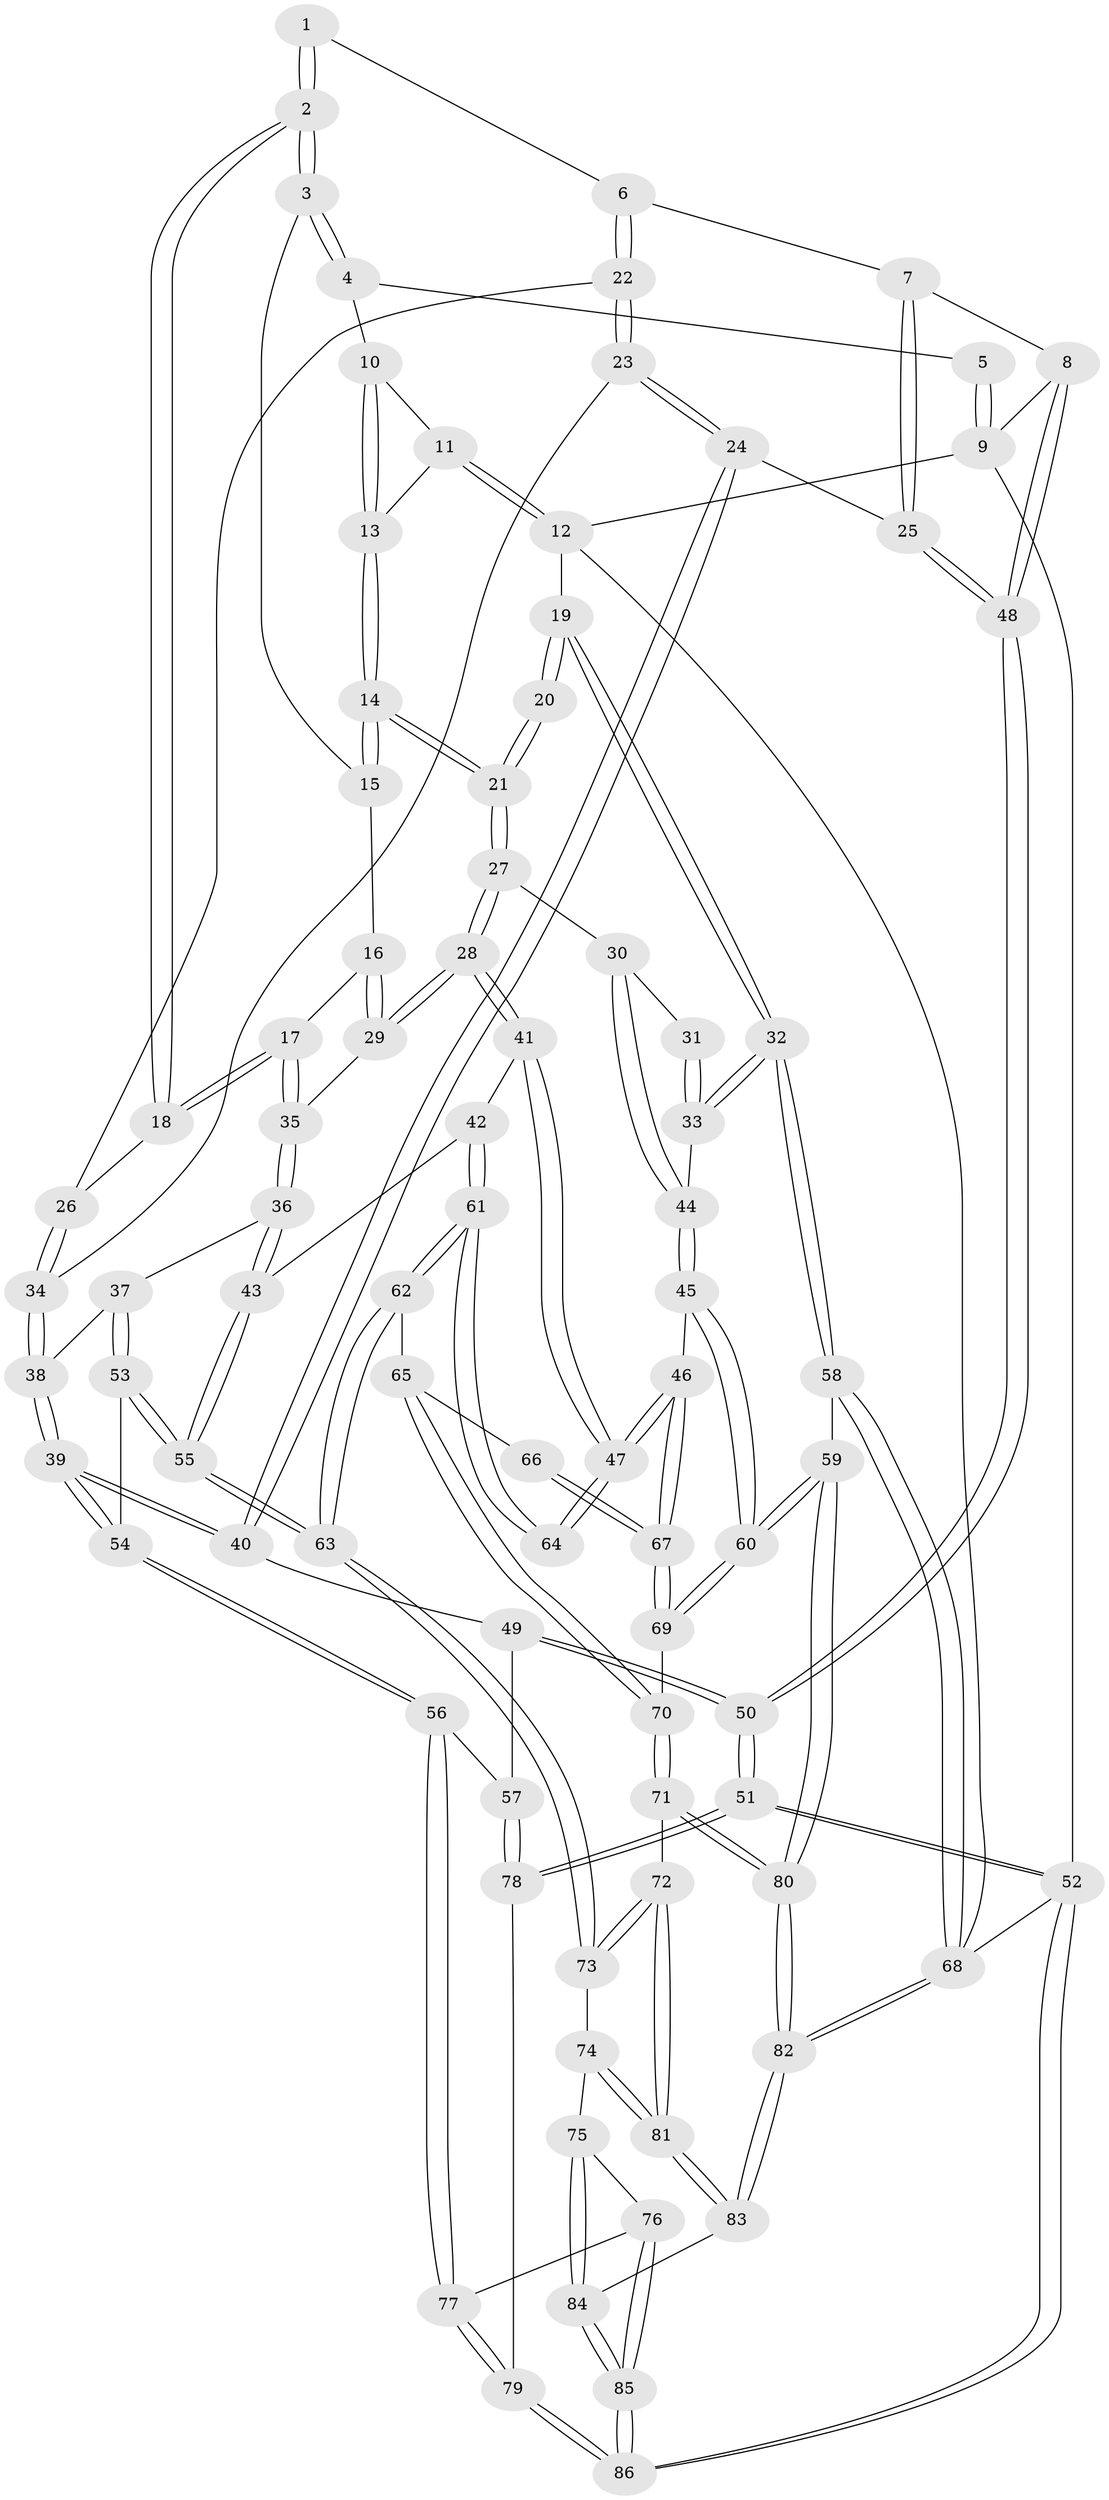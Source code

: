 // coarse degree distribution, {5: 0.05714285714285714, 3: 0.34285714285714286, 4: 0.5428571428571428, 2: 0.02857142857142857, 6: 0.02857142857142857}
// Generated by graph-tools (version 1.1) at 2025/38/03/04/25 23:38:25]
// undirected, 86 vertices, 212 edges
graph export_dot {
  node [color=gray90,style=filled];
  1 [pos="+0.22821405068507708+0.09861625858715804"];
  2 [pos="+0.3879936250127762+0.15150747884586022"];
  3 [pos="+0.5189351380102163+0"];
  4 [pos="+0.5153824633007815+0"];
  5 [pos="+0.18567096994601967+0"];
  6 [pos="+0.16238068281399107+0.17842685078157364"];
  7 [pos="+0.05155556709676321+0.14637531103442294"];
  8 [pos="+0+0"];
  9 [pos="+0+0"];
  10 [pos="+0.9054729625044637+0"];
  11 [pos="+1+0"];
  12 [pos="+1+0"];
  13 [pos="+0.7597517694773979+0.14030607339182885"];
  14 [pos="+0.7505471467424358+0.16013995323204322"];
  15 [pos="+0.6007155916410486+0.038826280234638355"];
  16 [pos="+0.5586054392307617+0.2208637178670886"];
  17 [pos="+0.48265093319253466+0.2513857409871154"];
  18 [pos="+0.38531706473744815+0.17818510765132292"];
  19 [pos="+1+0"];
  20 [pos="+1+0.11016945608141385"];
  21 [pos="+0.7730951524539806+0.1925320074077343"];
  22 [pos="+0.17311918560432793+0.19516547441506346"];
  23 [pos="+0.18771273414574977+0.26558572420045545"];
  24 [pos="+0.16060784144121987+0.3930469782932147"];
  25 [pos="+0.1366404259571787+0.3797660103149974"];
  26 [pos="+0.37147427260267196+0.19577499206717966"];
  27 [pos="+0.7570542224336854+0.3003425252978551"];
  28 [pos="+0.7531945607099931+0.30311619592111655"];
  29 [pos="+0.6116143953145234+0.2752885526242712"];
  30 [pos="+0.7655057431649271+0.3054020727116606"];
  31 [pos="+0.9557889459005908+0.2642347887658786"];
  32 [pos="+1+0.5052478319880722"];
  33 [pos="+0.9721108752638773+0.4387706961537575"];
  34 [pos="+0.34793274262253043+0.2539840732853465"];
  35 [pos="+0.5012214024274945+0.35439086835336525"];
  36 [pos="+0.480975087940388+0.4405850341958258"];
  37 [pos="+0.39046191725865753+0.4299123033635341"];
  38 [pos="+0.3426417742447801+0.4230540072667605"];
  39 [pos="+0.26342437530972007+0.4599168106006023"];
  40 [pos="+0.16227609120336908+0.39625363167485855"];
  41 [pos="+0.6785517822515611+0.42234057881619114"];
  42 [pos="+0.5177103049540552+0.4595327628141281"];
  43 [pos="+0.4936868649440435+0.4510668095774233"];
  44 [pos="+0.944099708164125+0.43582027389743117"];
  45 [pos="+0.7915934743137764+0.5674797658551567"];
  46 [pos="+0.7751562882394643+0.5641674221882776"];
  47 [pos="+0.7265962915656381+0.5228451480919123"];
  48 [pos="+0+0.21846243761241643"];
  49 [pos="+0.026676201625866196+0.5078684325767824"];
  50 [pos="+0+0.5391019423331808"];
  51 [pos="+0+0.7612359482808603"];
  52 [pos="+0+1"];
  53 [pos="+0.39778825889397446+0.6603243595574141"];
  54 [pos="+0.24901121218672684+0.5719101898530482"];
  55 [pos="+0.41675193461092214+0.6725770115888444"];
  56 [pos="+0.19479795844935713+0.6374017012718317"];
  57 [pos="+0.15048272376867391+0.6459968661896602"];
  58 [pos="+1+0.6513334736107967"];
  59 [pos="+0.9110890679158955+0.749276103674114"];
  60 [pos="+0.8902595750004685+0.7277980306232736"];
  61 [pos="+0.5452398665697344+0.521888784006524"];
  62 [pos="+0.5708346112066803+0.6156296134159216"];
  63 [pos="+0.41867300876574665+0.6761904111875643"];
  64 [pos="+0.6663376997328168+0.5644176297777531"];
  65 [pos="+0.5902166191452903+0.6334073539734578"];
  66 [pos="+0.6632152155108909+0.5690426193671574"];
  67 [pos="+0.6858694089319592+0.6694948162560083"];
  68 [pos="+1+1"];
  69 [pos="+0.6786307772660807+0.6806638284527454"];
  70 [pos="+0.6315890390179183+0.7107771203813199"];
  71 [pos="+0.6259152197696597+0.734837836858399"];
  72 [pos="+0.591124161004301+0.7565996646052622"];
  73 [pos="+0.42252472855428547+0.7136678542855432"];
  74 [pos="+0.42072446330390884+0.717065276303604"];
  75 [pos="+0.36800791233421093+0.7729684023485941"];
  76 [pos="+0.26395448732389853+0.7895893860087688"];
  77 [pos="+0.25928065647910414+0.7873698370838472"];
  78 [pos="+0.01623433771481412+0.7375523196756985"];
  79 [pos="+0.1466136654629979+0.8509049469338427"];
  80 [pos="+0.8134388623072818+0.8987130722833324"];
  81 [pos="+0.5283657222492857+0.9158869550234698"];
  82 [pos="+0.7802757396807809+1"];
  83 [pos="+0.5044400729435361+1"];
  84 [pos="+0.4788354338554198+1"];
  85 [pos="+0.33877205870866217+1"];
  86 [pos="+0.1164610000227236+1"];
  1 -- 2;
  1 -- 2;
  1 -- 6;
  2 -- 3;
  2 -- 3;
  2 -- 18;
  2 -- 18;
  3 -- 4;
  3 -- 4;
  3 -- 15;
  4 -- 5;
  4 -- 10;
  5 -- 9;
  5 -- 9;
  6 -- 7;
  6 -- 22;
  6 -- 22;
  7 -- 8;
  7 -- 25;
  7 -- 25;
  8 -- 9;
  8 -- 48;
  8 -- 48;
  9 -- 12;
  9 -- 52;
  10 -- 11;
  10 -- 13;
  10 -- 13;
  11 -- 12;
  11 -- 12;
  11 -- 13;
  12 -- 19;
  12 -- 68;
  13 -- 14;
  13 -- 14;
  14 -- 15;
  14 -- 15;
  14 -- 21;
  14 -- 21;
  15 -- 16;
  16 -- 17;
  16 -- 29;
  16 -- 29;
  17 -- 18;
  17 -- 18;
  17 -- 35;
  17 -- 35;
  18 -- 26;
  19 -- 20;
  19 -- 20;
  19 -- 32;
  19 -- 32;
  20 -- 21;
  20 -- 21;
  21 -- 27;
  21 -- 27;
  22 -- 23;
  22 -- 23;
  22 -- 26;
  23 -- 24;
  23 -- 24;
  23 -- 34;
  24 -- 25;
  24 -- 40;
  24 -- 40;
  25 -- 48;
  25 -- 48;
  26 -- 34;
  26 -- 34;
  27 -- 28;
  27 -- 28;
  27 -- 30;
  28 -- 29;
  28 -- 29;
  28 -- 41;
  28 -- 41;
  29 -- 35;
  30 -- 31;
  30 -- 44;
  30 -- 44;
  31 -- 33;
  31 -- 33;
  32 -- 33;
  32 -- 33;
  32 -- 58;
  32 -- 58;
  33 -- 44;
  34 -- 38;
  34 -- 38;
  35 -- 36;
  35 -- 36;
  36 -- 37;
  36 -- 43;
  36 -- 43;
  37 -- 38;
  37 -- 53;
  37 -- 53;
  38 -- 39;
  38 -- 39;
  39 -- 40;
  39 -- 40;
  39 -- 54;
  39 -- 54;
  40 -- 49;
  41 -- 42;
  41 -- 47;
  41 -- 47;
  42 -- 43;
  42 -- 61;
  42 -- 61;
  43 -- 55;
  43 -- 55;
  44 -- 45;
  44 -- 45;
  45 -- 46;
  45 -- 60;
  45 -- 60;
  46 -- 47;
  46 -- 47;
  46 -- 67;
  46 -- 67;
  47 -- 64;
  47 -- 64;
  48 -- 50;
  48 -- 50;
  49 -- 50;
  49 -- 50;
  49 -- 57;
  50 -- 51;
  50 -- 51;
  51 -- 52;
  51 -- 52;
  51 -- 78;
  51 -- 78;
  52 -- 86;
  52 -- 86;
  52 -- 68;
  53 -- 54;
  53 -- 55;
  53 -- 55;
  54 -- 56;
  54 -- 56;
  55 -- 63;
  55 -- 63;
  56 -- 57;
  56 -- 77;
  56 -- 77;
  57 -- 78;
  57 -- 78;
  58 -- 59;
  58 -- 68;
  58 -- 68;
  59 -- 60;
  59 -- 60;
  59 -- 80;
  59 -- 80;
  60 -- 69;
  60 -- 69;
  61 -- 62;
  61 -- 62;
  61 -- 64;
  61 -- 64;
  62 -- 63;
  62 -- 63;
  62 -- 65;
  63 -- 73;
  63 -- 73;
  65 -- 66;
  65 -- 70;
  65 -- 70;
  66 -- 67;
  66 -- 67;
  67 -- 69;
  67 -- 69;
  68 -- 82;
  68 -- 82;
  69 -- 70;
  70 -- 71;
  70 -- 71;
  71 -- 72;
  71 -- 80;
  71 -- 80;
  72 -- 73;
  72 -- 73;
  72 -- 81;
  72 -- 81;
  73 -- 74;
  74 -- 75;
  74 -- 81;
  74 -- 81;
  75 -- 76;
  75 -- 84;
  75 -- 84;
  76 -- 77;
  76 -- 85;
  76 -- 85;
  77 -- 79;
  77 -- 79;
  78 -- 79;
  79 -- 86;
  79 -- 86;
  80 -- 82;
  80 -- 82;
  81 -- 83;
  81 -- 83;
  82 -- 83;
  82 -- 83;
  83 -- 84;
  84 -- 85;
  84 -- 85;
  85 -- 86;
  85 -- 86;
}
